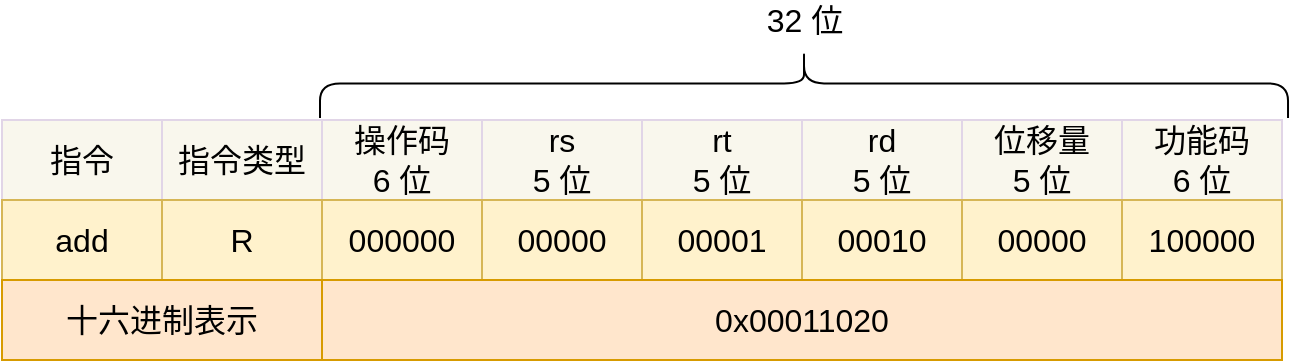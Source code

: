 <mxfile version="13.7.7" type="github">
  <diagram id="y-9_7LRelGtNhzAWJBto" name="Page-1">
    <mxGraphModel dx="1422" dy="762" grid="1" gridSize="10" guides="1" tooltips="1" connect="1" arrows="1" fold="1" page="1" pageScale="1" pageWidth="827" pageHeight="1169" math="0" shadow="0">
      <root>
        <mxCell id="0" />
        <mxCell id="1" parent="0" />
        <mxCell id="dQHg7fglGU1XjOQNqb-K-1" value="指令类型" style="rounded=0;whiteSpace=wrap;html=1;fontSize=16;fillColor=#f9f7ed;strokeColor=#E1D5E7;" vertex="1" parent="1">
          <mxGeometry x="160" y="280" width="80" height="40" as="geometry" />
        </mxCell>
        <mxCell id="dQHg7fglGU1XjOQNqb-K-2" value="操作码&lt;br&gt;6 位" style="rounded=0;whiteSpace=wrap;html=1;fontSize=16;fillColor=#f9f7ed;strokeColor=#E1D5E7;" vertex="1" parent="1">
          <mxGeometry x="240" y="280" width="80" height="40" as="geometry" />
        </mxCell>
        <mxCell id="dQHg7fglGU1XjOQNqb-K-3" value="rs&lt;br&gt;5 位" style="rounded=0;whiteSpace=wrap;html=1;fontSize=16;fillColor=#f9f7ed;strokeColor=#E1D5E7;" vertex="1" parent="1">
          <mxGeometry x="320" y="280" width="80" height="40" as="geometry" />
        </mxCell>
        <mxCell id="dQHg7fglGU1XjOQNqb-K-4" value="rt&lt;br&gt;5 位" style="rounded=0;whiteSpace=wrap;html=1;fontSize=16;fillColor=#f9f7ed;strokeColor=#E1D5E7;" vertex="1" parent="1">
          <mxGeometry x="400" y="280" width="80" height="40" as="geometry" />
        </mxCell>
        <mxCell id="dQHg7fglGU1XjOQNqb-K-5" value="rd&lt;br&gt;5 位" style="rounded=0;whiteSpace=wrap;html=1;fontSize=16;fillColor=#f9f7ed;strokeColor=#E1D5E7;" vertex="1" parent="1">
          <mxGeometry x="480" y="280" width="80" height="40" as="geometry" />
        </mxCell>
        <mxCell id="dQHg7fglGU1XjOQNqb-K-6" value="位移量&lt;br&gt;5 位" style="rounded=0;whiteSpace=wrap;html=1;fontSize=16;fillColor=#f9f7ed;strokeColor=#E1D5E7;" vertex="1" parent="1">
          <mxGeometry x="560" y="280" width="80" height="40" as="geometry" />
        </mxCell>
        <mxCell id="dQHg7fglGU1XjOQNqb-K-7" value="功能码&lt;br&gt;6 位" style="rounded=0;whiteSpace=wrap;html=1;fontSize=16;fillColor=#f9f7ed;strokeColor=#E1D5E7;" vertex="1" parent="1">
          <mxGeometry x="640" y="280" width="80" height="40" as="geometry" />
        </mxCell>
        <mxCell id="dQHg7fglGU1XjOQNqb-K-8" value="000000" style="rounded=0;whiteSpace=wrap;html=1;fontSize=16;fillColor=#fff2cc;strokeColor=#d6b656;" vertex="1" parent="1">
          <mxGeometry x="240" y="320" width="80" height="40" as="geometry" />
        </mxCell>
        <mxCell id="dQHg7fglGU1XjOQNqb-K-9" value="R" style="rounded=0;whiteSpace=wrap;html=1;fontSize=16;fillColor=#fff2cc;strokeColor=#d6b656;" vertex="1" parent="1">
          <mxGeometry x="160" y="320" width="80" height="40" as="geometry" />
        </mxCell>
        <mxCell id="dQHg7fglGU1XjOQNqb-K-14" value="00000" style="rounded=0;whiteSpace=wrap;html=1;fontSize=16;fillColor=#fff2cc;strokeColor=#d6b656;" vertex="1" parent="1">
          <mxGeometry x="320" y="320" width="80" height="40" as="geometry" />
        </mxCell>
        <mxCell id="dQHg7fglGU1XjOQNqb-K-16" value="00001" style="rounded=0;whiteSpace=wrap;html=1;fontSize=16;fillColor=#fff2cc;strokeColor=#d6b656;" vertex="1" parent="1">
          <mxGeometry x="400" y="320" width="80" height="40" as="geometry" />
        </mxCell>
        <mxCell id="dQHg7fglGU1XjOQNqb-K-18" value="00010" style="rounded=0;whiteSpace=wrap;html=1;fontSize=16;fillColor=#fff2cc;strokeColor=#d6b656;" vertex="1" parent="1">
          <mxGeometry x="480" y="320" width="80" height="40" as="geometry" />
        </mxCell>
        <mxCell id="dQHg7fglGU1XjOQNqb-K-20" value="00000" style="rounded=0;whiteSpace=wrap;html=1;fontSize=16;fillColor=#fff2cc;strokeColor=#d6b656;" vertex="1" parent="1">
          <mxGeometry x="560" y="320" width="80" height="40" as="geometry" />
        </mxCell>
        <mxCell id="dQHg7fglGU1XjOQNqb-K-21" value="100000" style="rounded=0;whiteSpace=wrap;html=1;fontSize=16;fillColor=#fff2cc;strokeColor=#d6b656;" vertex="1" parent="1">
          <mxGeometry x="640" y="320" width="80" height="40" as="geometry" />
        </mxCell>
        <mxCell id="dQHg7fglGU1XjOQNqb-K-23" value="" style="shape=curlyBracket;whiteSpace=wrap;html=1;rounded=1;fontSize=16;rotation=90;" vertex="1" parent="1">
          <mxGeometry x="463.69" y="19.69" width="34.63" height="484.01" as="geometry" />
        </mxCell>
        <mxCell id="dQHg7fglGU1XjOQNqb-K-24" value="32 位" style="text;html=1;align=center;verticalAlign=middle;resizable=0;points=[];autosize=1;fontSize=16;" vertex="1" parent="1">
          <mxGeometry x="456.32" y="220" width="50" height="20" as="geometry" />
        </mxCell>
        <mxCell id="dQHg7fglGU1XjOQNqb-K-25" value="指令" style="rounded=0;whiteSpace=wrap;html=1;fontSize=16;fillColor=#f9f7ed;strokeColor=#E1D5E7;" vertex="1" parent="1">
          <mxGeometry x="80" y="280" width="80" height="40" as="geometry" />
        </mxCell>
        <mxCell id="dQHg7fglGU1XjOQNqb-K-26" value="add" style="rounded=0;whiteSpace=wrap;html=1;fontSize=16;fillColor=#fff2cc;strokeColor=#d6b656;" vertex="1" parent="1">
          <mxGeometry x="80" y="320" width="80" height="40" as="geometry" />
        </mxCell>
        <mxCell id="dQHg7fglGU1XjOQNqb-K-27" value="十六进制表示" style="rounded=0;whiteSpace=wrap;html=1;fontSize=16;fillColor=#ffe6cc;strokeColor=#d79b00;" vertex="1" parent="1">
          <mxGeometry x="80" y="360" width="160" height="40" as="geometry" />
        </mxCell>
        <mxCell id="dQHg7fglGU1XjOQNqb-K-28" value="0x00011020" style="rounded=0;whiteSpace=wrap;html=1;fontSize=16;fillColor=#ffe6cc;strokeColor=#d79b00;" vertex="1" parent="1">
          <mxGeometry x="240" y="360" width="480" height="40" as="geometry" />
        </mxCell>
      </root>
    </mxGraphModel>
  </diagram>
</mxfile>
